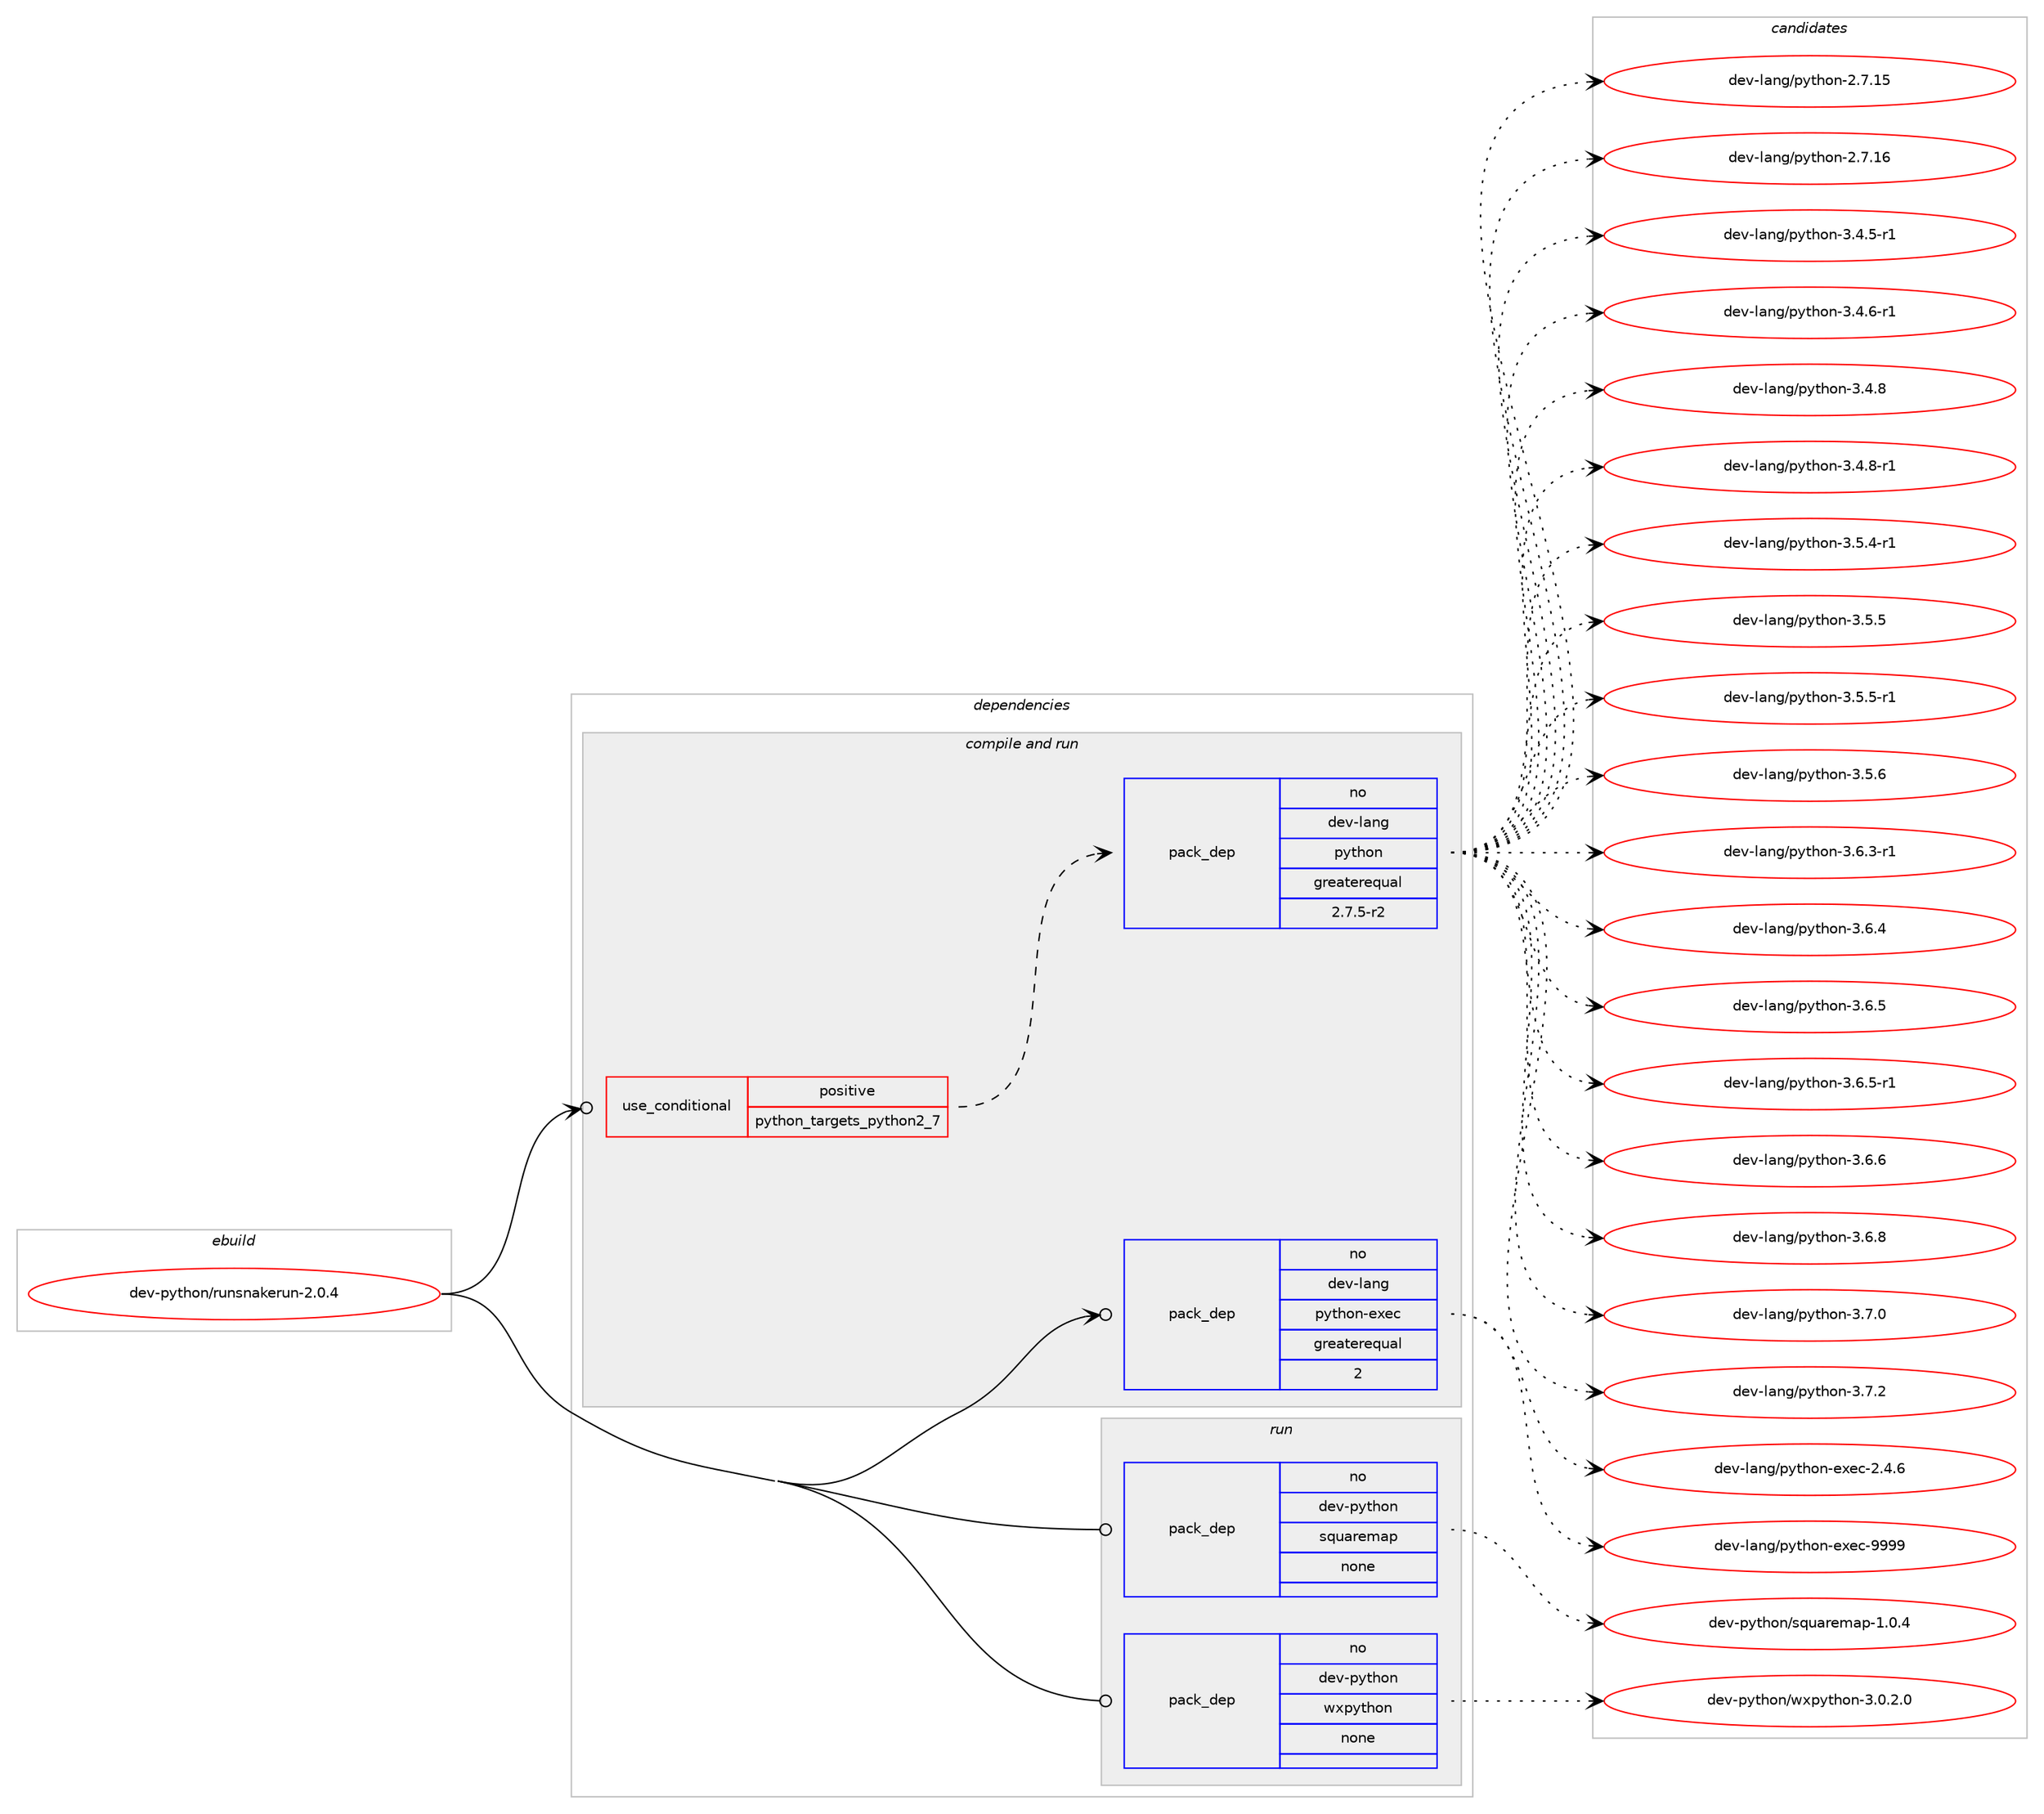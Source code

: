 digraph prolog {

# *************
# Graph options
# *************

newrank=true;
concentrate=true;
compound=true;
graph [rankdir=LR,fontname=Helvetica,fontsize=10,ranksep=1.5];#, ranksep=2.5, nodesep=0.2];
edge  [arrowhead=vee];
node  [fontname=Helvetica,fontsize=10];

# **********
# The ebuild
# **********

subgraph cluster_leftcol {
color=gray;
rank=same;
label=<<i>ebuild</i>>;
id [label="dev-python/runsnakerun-2.0.4", color=red, width=4, href="../dev-python/runsnakerun-2.0.4.svg"];
}

# ****************
# The dependencies
# ****************

subgraph cluster_midcol {
color=gray;
label=<<i>dependencies</i>>;
subgraph cluster_compile {
fillcolor="#eeeeee";
style=filled;
label=<<i>compile</i>>;
}
subgraph cluster_compileandrun {
fillcolor="#eeeeee";
style=filled;
label=<<i>compile and run</i>>;
subgraph cond384173 {
dependency1440031 [label=<<TABLE BORDER="0" CELLBORDER="1" CELLSPACING="0" CELLPADDING="4"><TR><TD ROWSPAN="3" CELLPADDING="10">use_conditional</TD></TR><TR><TD>positive</TD></TR><TR><TD>python_targets_python2_7</TD></TR></TABLE>>, shape=none, color=red];
subgraph pack1032496 {
dependency1440032 [label=<<TABLE BORDER="0" CELLBORDER="1" CELLSPACING="0" CELLPADDING="4" WIDTH="220"><TR><TD ROWSPAN="6" CELLPADDING="30">pack_dep</TD></TR><TR><TD WIDTH="110">no</TD></TR><TR><TD>dev-lang</TD></TR><TR><TD>python</TD></TR><TR><TD>greaterequal</TD></TR><TR><TD>2.7.5-r2</TD></TR></TABLE>>, shape=none, color=blue];
}
dependency1440031:e -> dependency1440032:w [weight=20,style="dashed",arrowhead="vee"];
}
id:e -> dependency1440031:w [weight=20,style="solid",arrowhead="odotvee"];
subgraph pack1032497 {
dependency1440033 [label=<<TABLE BORDER="0" CELLBORDER="1" CELLSPACING="0" CELLPADDING="4" WIDTH="220"><TR><TD ROWSPAN="6" CELLPADDING="30">pack_dep</TD></TR><TR><TD WIDTH="110">no</TD></TR><TR><TD>dev-lang</TD></TR><TR><TD>python-exec</TD></TR><TR><TD>greaterequal</TD></TR><TR><TD>2</TD></TR></TABLE>>, shape=none, color=blue];
}
id:e -> dependency1440033:w [weight=20,style="solid",arrowhead="odotvee"];
}
subgraph cluster_run {
fillcolor="#eeeeee";
style=filled;
label=<<i>run</i>>;
subgraph pack1032498 {
dependency1440034 [label=<<TABLE BORDER="0" CELLBORDER="1" CELLSPACING="0" CELLPADDING="4" WIDTH="220"><TR><TD ROWSPAN="6" CELLPADDING="30">pack_dep</TD></TR><TR><TD WIDTH="110">no</TD></TR><TR><TD>dev-python</TD></TR><TR><TD>squaremap</TD></TR><TR><TD>none</TD></TR><TR><TD></TD></TR></TABLE>>, shape=none, color=blue];
}
id:e -> dependency1440034:w [weight=20,style="solid",arrowhead="odot"];
subgraph pack1032499 {
dependency1440035 [label=<<TABLE BORDER="0" CELLBORDER="1" CELLSPACING="0" CELLPADDING="4" WIDTH="220"><TR><TD ROWSPAN="6" CELLPADDING="30">pack_dep</TD></TR><TR><TD WIDTH="110">no</TD></TR><TR><TD>dev-python</TD></TR><TR><TD>wxpython</TD></TR><TR><TD>none</TD></TR><TR><TD></TD></TR></TABLE>>, shape=none, color=blue];
}
id:e -> dependency1440035:w [weight=20,style="solid",arrowhead="odot"];
}
}

# **************
# The candidates
# **************

subgraph cluster_choices {
rank=same;
color=gray;
label=<<i>candidates</i>>;

subgraph choice1032496 {
color=black;
nodesep=1;
choice10010111845108971101034711212111610411111045504655464953 [label="dev-lang/python-2.7.15", color=red, width=4,href="../dev-lang/python-2.7.15.svg"];
choice10010111845108971101034711212111610411111045504655464954 [label="dev-lang/python-2.7.16", color=red, width=4,href="../dev-lang/python-2.7.16.svg"];
choice1001011184510897110103471121211161041111104551465246534511449 [label="dev-lang/python-3.4.5-r1", color=red, width=4,href="../dev-lang/python-3.4.5-r1.svg"];
choice1001011184510897110103471121211161041111104551465246544511449 [label="dev-lang/python-3.4.6-r1", color=red, width=4,href="../dev-lang/python-3.4.6-r1.svg"];
choice100101118451089711010347112121116104111110455146524656 [label="dev-lang/python-3.4.8", color=red, width=4,href="../dev-lang/python-3.4.8.svg"];
choice1001011184510897110103471121211161041111104551465246564511449 [label="dev-lang/python-3.4.8-r1", color=red, width=4,href="../dev-lang/python-3.4.8-r1.svg"];
choice1001011184510897110103471121211161041111104551465346524511449 [label="dev-lang/python-3.5.4-r1", color=red, width=4,href="../dev-lang/python-3.5.4-r1.svg"];
choice100101118451089711010347112121116104111110455146534653 [label="dev-lang/python-3.5.5", color=red, width=4,href="../dev-lang/python-3.5.5.svg"];
choice1001011184510897110103471121211161041111104551465346534511449 [label="dev-lang/python-3.5.5-r1", color=red, width=4,href="../dev-lang/python-3.5.5-r1.svg"];
choice100101118451089711010347112121116104111110455146534654 [label="dev-lang/python-3.5.6", color=red, width=4,href="../dev-lang/python-3.5.6.svg"];
choice1001011184510897110103471121211161041111104551465446514511449 [label="dev-lang/python-3.6.3-r1", color=red, width=4,href="../dev-lang/python-3.6.3-r1.svg"];
choice100101118451089711010347112121116104111110455146544652 [label="dev-lang/python-3.6.4", color=red, width=4,href="../dev-lang/python-3.6.4.svg"];
choice100101118451089711010347112121116104111110455146544653 [label="dev-lang/python-3.6.5", color=red, width=4,href="../dev-lang/python-3.6.5.svg"];
choice1001011184510897110103471121211161041111104551465446534511449 [label="dev-lang/python-3.6.5-r1", color=red, width=4,href="../dev-lang/python-3.6.5-r1.svg"];
choice100101118451089711010347112121116104111110455146544654 [label="dev-lang/python-3.6.6", color=red, width=4,href="../dev-lang/python-3.6.6.svg"];
choice100101118451089711010347112121116104111110455146544656 [label="dev-lang/python-3.6.8", color=red, width=4,href="../dev-lang/python-3.6.8.svg"];
choice100101118451089711010347112121116104111110455146554648 [label="dev-lang/python-3.7.0", color=red, width=4,href="../dev-lang/python-3.7.0.svg"];
choice100101118451089711010347112121116104111110455146554650 [label="dev-lang/python-3.7.2", color=red, width=4,href="../dev-lang/python-3.7.2.svg"];
dependency1440032:e -> choice10010111845108971101034711212111610411111045504655464953:w [style=dotted,weight="100"];
dependency1440032:e -> choice10010111845108971101034711212111610411111045504655464954:w [style=dotted,weight="100"];
dependency1440032:e -> choice1001011184510897110103471121211161041111104551465246534511449:w [style=dotted,weight="100"];
dependency1440032:e -> choice1001011184510897110103471121211161041111104551465246544511449:w [style=dotted,weight="100"];
dependency1440032:e -> choice100101118451089711010347112121116104111110455146524656:w [style=dotted,weight="100"];
dependency1440032:e -> choice1001011184510897110103471121211161041111104551465246564511449:w [style=dotted,weight="100"];
dependency1440032:e -> choice1001011184510897110103471121211161041111104551465346524511449:w [style=dotted,weight="100"];
dependency1440032:e -> choice100101118451089711010347112121116104111110455146534653:w [style=dotted,weight="100"];
dependency1440032:e -> choice1001011184510897110103471121211161041111104551465346534511449:w [style=dotted,weight="100"];
dependency1440032:e -> choice100101118451089711010347112121116104111110455146534654:w [style=dotted,weight="100"];
dependency1440032:e -> choice1001011184510897110103471121211161041111104551465446514511449:w [style=dotted,weight="100"];
dependency1440032:e -> choice100101118451089711010347112121116104111110455146544652:w [style=dotted,weight="100"];
dependency1440032:e -> choice100101118451089711010347112121116104111110455146544653:w [style=dotted,weight="100"];
dependency1440032:e -> choice1001011184510897110103471121211161041111104551465446534511449:w [style=dotted,weight="100"];
dependency1440032:e -> choice100101118451089711010347112121116104111110455146544654:w [style=dotted,weight="100"];
dependency1440032:e -> choice100101118451089711010347112121116104111110455146544656:w [style=dotted,weight="100"];
dependency1440032:e -> choice100101118451089711010347112121116104111110455146554648:w [style=dotted,weight="100"];
dependency1440032:e -> choice100101118451089711010347112121116104111110455146554650:w [style=dotted,weight="100"];
}
subgraph choice1032497 {
color=black;
nodesep=1;
choice1001011184510897110103471121211161041111104510112010199455046524654 [label="dev-lang/python-exec-2.4.6", color=red, width=4,href="../dev-lang/python-exec-2.4.6.svg"];
choice10010111845108971101034711212111610411111045101120101994557575757 [label="dev-lang/python-exec-9999", color=red, width=4,href="../dev-lang/python-exec-9999.svg"];
dependency1440033:e -> choice1001011184510897110103471121211161041111104510112010199455046524654:w [style=dotted,weight="100"];
dependency1440033:e -> choice10010111845108971101034711212111610411111045101120101994557575757:w [style=dotted,weight="100"];
}
subgraph choice1032498 {
color=black;
nodesep=1;
choice10010111845112121116104111110471151131179711410110997112454946484652 [label="dev-python/squaremap-1.0.4", color=red, width=4,href="../dev-python/squaremap-1.0.4.svg"];
dependency1440034:e -> choice10010111845112121116104111110471151131179711410110997112454946484652:w [style=dotted,weight="100"];
}
subgraph choice1032499 {
color=black;
nodesep=1;
choice10010111845112121116104111110471191201121211161041111104551464846504648 [label="dev-python/wxpython-3.0.2.0", color=red, width=4,href="../dev-python/wxpython-3.0.2.0.svg"];
dependency1440035:e -> choice10010111845112121116104111110471191201121211161041111104551464846504648:w [style=dotted,weight="100"];
}
}

}
